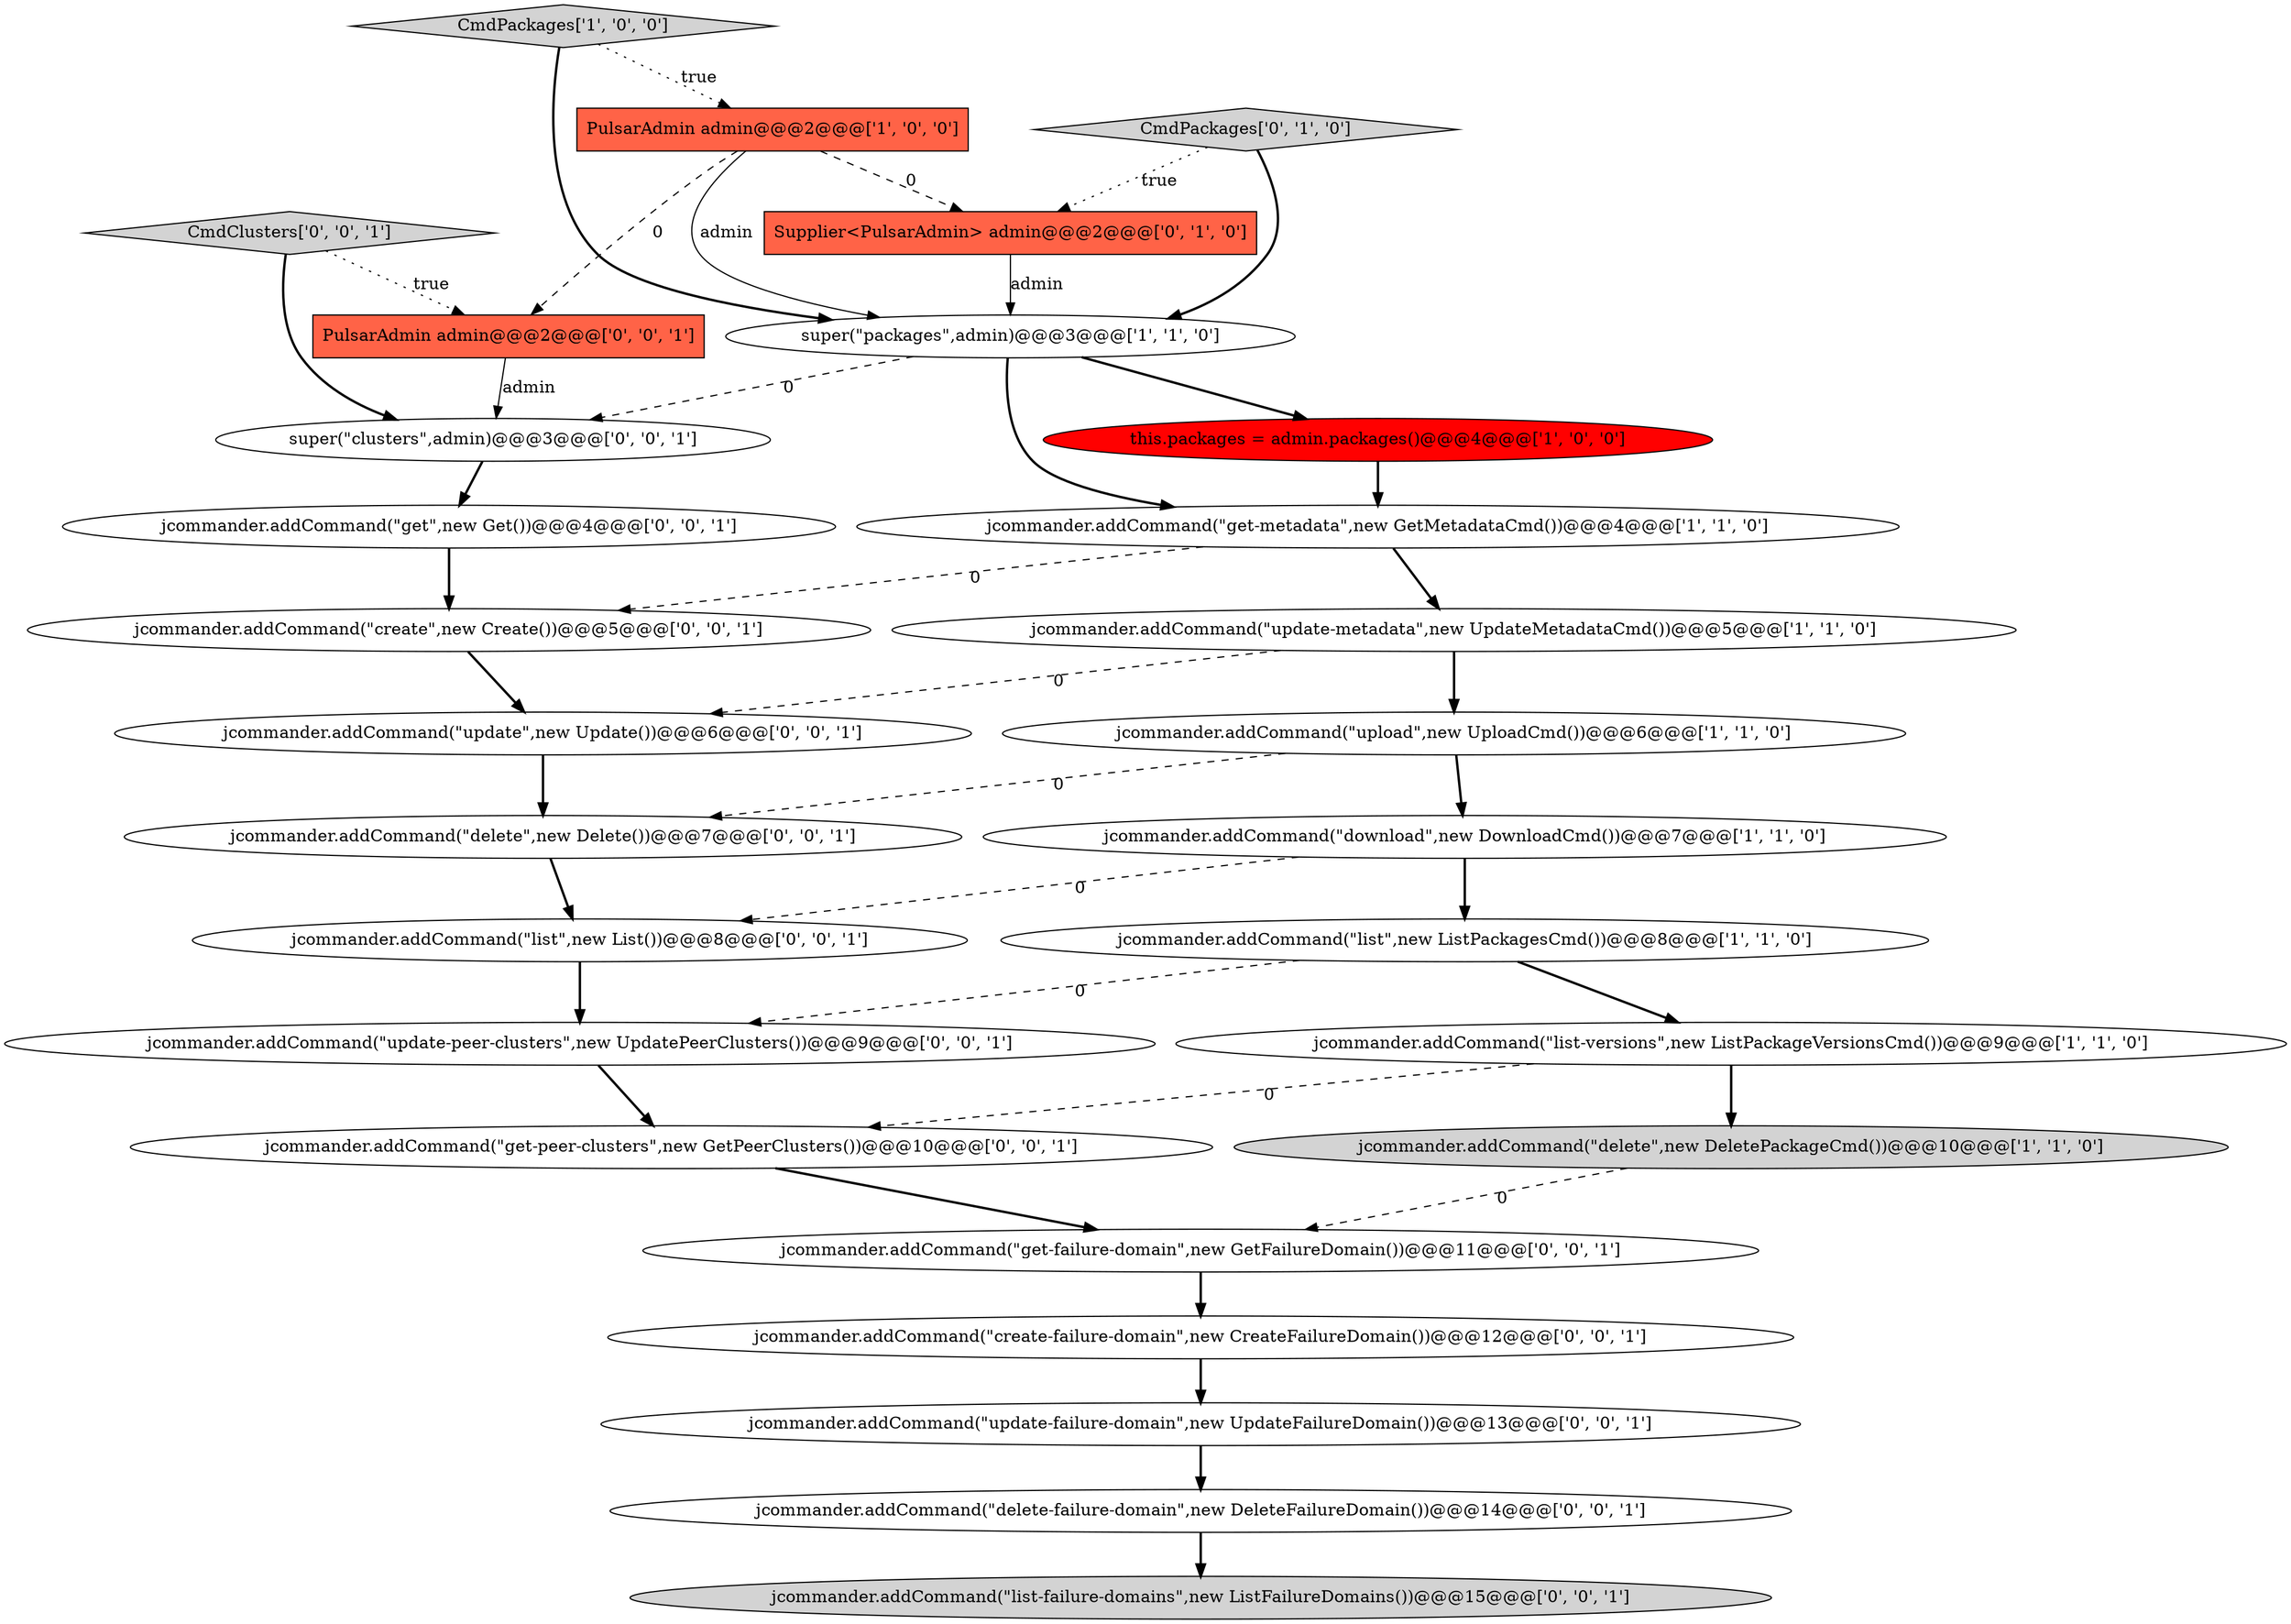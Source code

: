 digraph {
11 [style = filled, label = "Supplier<PulsarAdmin> admin@@@2@@@['0', '1', '0']", fillcolor = tomato, shape = box image = "AAA1AAABBB2BBB"];
20 [style = filled, label = "CmdClusters['0', '0', '1']", fillcolor = lightgray, shape = diamond image = "AAA0AAABBB3BBB"];
2 [style = filled, label = "jcommander.addCommand(\"delete\",new DeletePackageCmd())@@@10@@@['1', '1', '0']", fillcolor = lightgray, shape = ellipse image = "AAA0AAABBB1BBB"];
22 [style = filled, label = "jcommander.addCommand(\"delete\",new Delete())@@@7@@@['0', '0', '1']", fillcolor = white, shape = ellipse image = "AAA0AAABBB3BBB"];
9 [style = filled, label = "jcommander.addCommand(\"list-versions\",new ListPackageVersionsCmd())@@@9@@@['1', '1', '0']", fillcolor = white, shape = ellipse image = "AAA0AAABBB1BBB"];
26 [style = filled, label = "PulsarAdmin admin@@@2@@@['0', '0', '1']", fillcolor = tomato, shape = box image = "AAA0AAABBB3BBB"];
19 [style = filled, label = "jcommander.addCommand(\"get-peer-clusters\",new GetPeerClusters())@@@10@@@['0', '0', '1']", fillcolor = white, shape = ellipse image = "AAA0AAABBB3BBB"];
3 [style = filled, label = "this.packages = admin.packages()@@@4@@@['1', '0', '0']", fillcolor = red, shape = ellipse image = "AAA1AAABBB1BBB"];
21 [style = filled, label = "jcommander.addCommand(\"list-failure-domains\",new ListFailureDomains())@@@15@@@['0', '0', '1']", fillcolor = lightgray, shape = ellipse image = "AAA0AAABBB3BBB"];
12 [style = filled, label = "CmdPackages['0', '1', '0']", fillcolor = lightgray, shape = diamond image = "AAA0AAABBB2BBB"];
24 [style = filled, label = "jcommander.addCommand(\"update-failure-domain\",new UpdateFailureDomain())@@@13@@@['0', '0', '1']", fillcolor = white, shape = ellipse image = "AAA0AAABBB3BBB"];
25 [style = filled, label = "jcommander.addCommand(\"list\",new List())@@@8@@@['0', '0', '1']", fillcolor = white, shape = ellipse image = "AAA0AAABBB3BBB"];
16 [style = filled, label = "jcommander.addCommand(\"get-failure-domain\",new GetFailureDomain())@@@11@@@['0', '0', '1']", fillcolor = white, shape = ellipse image = "AAA0AAABBB3BBB"];
7 [style = filled, label = "jcommander.addCommand(\"update-metadata\",new UpdateMetadataCmd())@@@5@@@['1', '1', '0']", fillcolor = white, shape = ellipse image = "AAA0AAABBB1BBB"];
14 [style = filled, label = "jcommander.addCommand(\"update-peer-clusters\",new UpdatePeerClusters())@@@9@@@['0', '0', '1']", fillcolor = white, shape = ellipse image = "AAA0AAABBB3BBB"];
5 [style = filled, label = "jcommander.addCommand(\"list\",new ListPackagesCmd())@@@8@@@['1', '1', '0']", fillcolor = white, shape = ellipse image = "AAA0AAABBB1BBB"];
13 [style = filled, label = "super(\"clusters\",admin)@@@3@@@['0', '0', '1']", fillcolor = white, shape = ellipse image = "AAA0AAABBB3BBB"];
10 [style = filled, label = "CmdPackages['1', '0', '0']", fillcolor = lightgray, shape = diamond image = "AAA0AAABBB1BBB"];
0 [style = filled, label = "super(\"packages\",admin)@@@3@@@['1', '1', '0']", fillcolor = white, shape = ellipse image = "AAA0AAABBB1BBB"];
23 [style = filled, label = "jcommander.addCommand(\"update\",new Update())@@@6@@@['0', '0', '1']", fillcolor = white, shape = ellipse image = "AAA0AAABBB3BBB"];
15 [style = filled, label = "jcommander.addCommand(\"create-failure-domain\",new CreateFailureDomain())@@@12@@@['0', '0', '1']", fillcolor = white, shape = ellipse image = "AAA0AAABBB3BBB"];
8 [style = filled, label = "jcommander.addCommand(\"download\",new DownloadCmd())@@@7@@@['1', '1', '0']", fillcolor = white, shape = ellipse image = "AAA0AAABBB1BBB"];
4 [style = filled, label = "jcommander.addCommand(\"get-metadata\",new GetMetadataCmd())@@@4@@@['1', '1', '0']", fillcolor = white, shape = ellipse image = "AAA0AAABBB1BBB"];
1 [style = filled, label = "PulsarAdmin admin@@@2@@@['1', '0', '0']", fillcolor = tomato, shape = box image = "AAA1AAABBB1BBB"];
17 [style = filled, label = "jcommander.addCommand(\"get\",new Get())@@@4@@@['0', '0', '1']", fillcolor = white, shape = ellipse image = "AAA0AAABBB3BBB"];
6 [style = filled, label = "jcommander.addCommand(\"upload\",new UploadCmd())@@@6@@@['1', '1', '0']", fillcolor = white, shape = ellipse image = "AAA0AAABBB1BBB"];
27 [style = filled, label = "jcommander.addCommand(\"delete-failure-domain\",new DeleteFailureDomain())@@@14@@@['0', '0', '1']", fillcolor = white, shape = ellipse image = "AAA0AAABBB3BBB"];
18 [style = filled, label = "jcommander.addCommand(\"create\",new Create())@@@5@@@['0', '0', '1']", fillcolor = white, shape = ellipse image = "AAA0AAABBB3BBB"];
0->3 [style = bold, label=""];
4->18 [style = dashed, label="0"];
16->15 [style = bold, label=""];
22->25 [style = bold, label=""];
11->0 [style = solid, label="admin"];
26->13 [style = solid, label="admin"];
5->14 [style = dashed, label="0"];
20->13 [style = bold, label=""];
7->23 [style = dashed, label="0"];
18->23 [style = bold, label=""];
5->9 [style = bold, label=""];
9->2 [style = bold, label=""];
1->26 [style = dashed, label="0"];
20->26 [style = dotted, label="true"];
14->19 [style = bold, label=""];
25->14 [style = bold, label=""];
12->0 [style = bold, label=""];
3->4 [style = bold, label=""];
6->22 [style = dashed, label="0"];
4->7 [style = bold, label=""];
19->16 [style = bold, label=""];
12->11 [style = dotted, label="true"];
9->19 [style = dashed, label="0"];
13->17 [style = bold, label=""];
23->22 [style = bold, label=""];
8->5 [style = bold, label=""];
0->4 [style = bold, label=""];
1->11 [style = dashed, label="0"];
2->16 [style = dashed, label="0"];
15->24 [style = bold, label=""];
10->0 [style = bold, label=""];
6->8 [style = bold, label=""];
7->6 [style = bold, label=""];
0->13 [style = dashed, label="0"];
8->25 [style = dashed, label="0"];
10->1 [style = dotted, label="true"];
27->21 [style = bold, label=""];
1->0 [style = solid, label="admin"];
24->27 [style = bold, label=""];
17->18 [style = bold, label=""];
}
